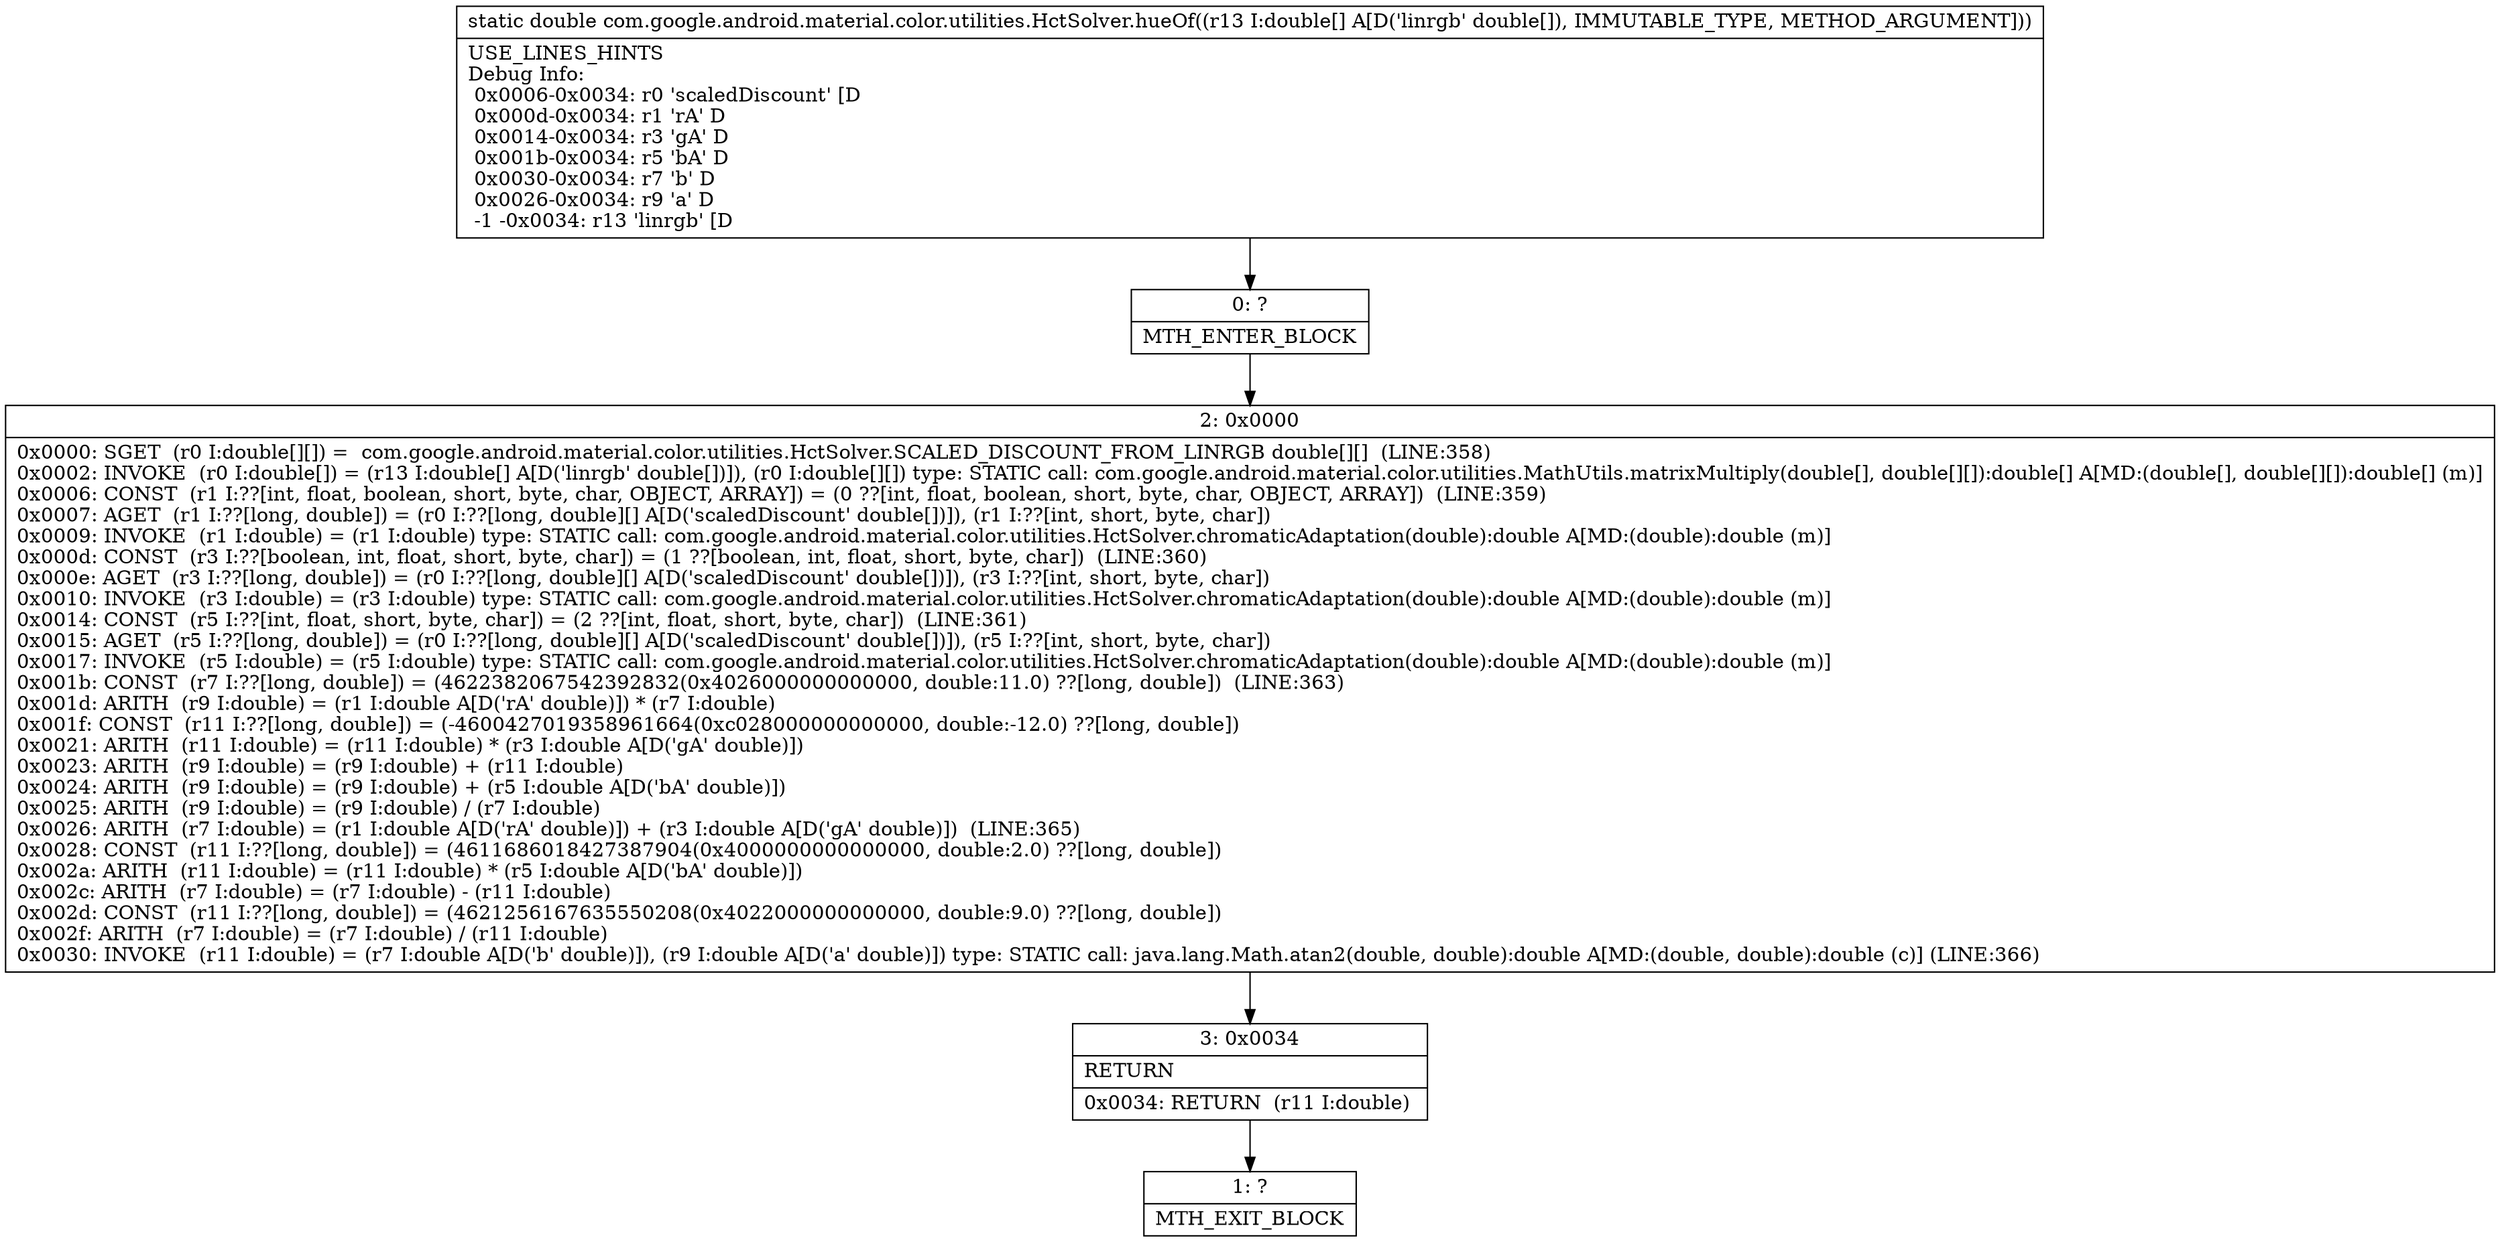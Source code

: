 digraph "CFG forcom.google.android.material.color.utilities.HctSolver.hueOf([D)D" {
Node_0 [shape=record,label="{0\:\ ?|MTH_ENTER_BLOCK\l}"];
Node_2 [shape=record,label="{2\:\ 0x0000|0x0000: SGET  (r0 I:double[][]) =  com.google.android.material.color.utilities.HctSolver.SCALED_DISCOUNT_FROM_LINRGB double[][]  (LINE:358)\l0x0002: INVOKE  (r0 I:double[]) = (r13 I:double[] A[D('linrgb' double[])]), (r0 I:double[][]) type: STATIC call: com.google.android.material.color.utilities.MathUtils.matrixMultiply(double[], double[][]):double[] A[MD:(double[], double[][]):double[] (m)]\l0x0006: CONST  (r1 I:??[int, float, boolean, short, byte, char, OBJECT, ARRAY]) = (0 ??[int, float, boolean, short, byte, char, OBJECT, ARRAY])  (LINE:359)\l0x0007: AGET  (r1 I:??[long, double]) = (r0 I:??[long, double][] A[D('scaledDiscount' double[])]), (r1 I:??[int, short, byte, char]) \l0x0009: INVOKE  (r1 I:double) = (r1 I:double) type: STATIC call: com.google.android.material.color.utilities.HctSolver.chromaticAdaptation(double):double A[MD:(double):double (m)]\l0x000d: CONST  (r3 I:??[boolean, int, float, short, byte, char]) = (1 ??[boolean, int, float, short, byte, char])  (LINE:360)\l0x000e: AGET  (r3 I:??[long, double]) = (r0 I:??[long, double][] A[D('scaledDiscount' double[])]), (r3 I:??[int, short, byte, char]) \l0x0010: INVOKE  (r3 I:double) = (r3 I:double) type: STATIC call: com.google.android.material.color.utilities.HctSolver.chromaticAdaptation(double):double A[MD:(double):double (m)]\l0x0014: CONST  (r5 I:??[int, float, short, byte, char]) = (2 ??[int, float, short, byte, char])  (LINE:361)\l0x0015: AGET  (r5 I:??[long, double]) = (r0 I:??[long, double][] A[D('scaledDiscount' double[])]), (r5 I:??[int, short, byte, char]) \l0x0017: INVOKE  (r5 I:double) = (r5 I:double) type: STATIC call: com.google.android.material.color.utilities.HctSolver.chromaticAdaptation(double):double A[MD:(double):double (m)]\l0x001b: CONST  (r7 I:??[long, double]) = (4622382067542392832(0x4026000000000000, double:11.0) ??[long, double])  (LINE:363)\l0x001d: ARITH  (r9 I:double) = (r1 I:double A[D('rA' double)]) * (r7 I:double) \l0x001f: CONST  (r11 I:??[long, double]) = (\-4600427019358961664(0xc028000000000000, double:\-12.0) ??[long, double]) \l0x0021: ARITH  (r11 I:double) = (r11 I:double) * (r3 I:double A[D('gA' double)]) \l0x0023: ARITH  (r9 I:double) = (r9 I:double) + (r11 I:double) \l0x0024: ARITH  (r9 I:double) = (r9 I:double) + (r5 I:double A[D('bA' double)]) \l0x0025: ARITH  (r9 I:double) = (r9 I:double) \/ (r7 I:double) \l0x0026: ARITH  (r7 I:double) = (r1 I:double A[D('rA' double)]) + (r3 I:double A[D('gA' double)])  (LINE:365)\l0x0028: CONST  (r11 I:??[long, double]) = (4611686018427387904(0x4000000000000000, double:2.0) ??[long, double]) \l0x002a: ARITH  (r11 I:double) = (r11 I:double) * (r5 I:double A[D('bA' double)]) \l0x002c: ARITH  (r7 I:double) = (r7 I:double) \- (r11 I:double) \l0x002d: CONST  (r11 I:??[long, double]) = (4621256167635550208(0x4022000000000000, double:9.0) ??[long, double]) \l0x002f: ARITH  (r7 I:double) = (r7 I:double) \/ (r11 I:double) \l0x0030: INVOKE  (r11 I:double) = (r7 I:double A[D('b' double)]), (r9 I:double A[D('a' double)]) type: STATIC call: java.lang.Math.atan2(double, double):double A[MD:(double, double):double (c)] (LINE:366)\l}"];
Node_3 [shape=record,label="{3\:\ 0x0034|RETURN\l|0x0034: RETURN  (r11 I:double) \l}"];
Node_1 [shape=record,label="{1\:\ ?|MTH_EXIT_BLOCK\l}"];
MethodNode[shape=record,label="{static double com.google.android.material.color.utilities.HctSolver.hueOf((r13 I:double[] A[D('linrgb' double[]), IMMUTABLE_TYPE, METHOD_ARGUMENT]))  | USE_LINES_HINTS\lDebug Info:\l  0x0006\-0x0034: r0 'scaledDiscount' [D\l  0x000d\-0x0034: r1 'rA' D\l  0x0014\-0x0034: r3 'gA' D\l  0x001b\-0x0034: r5 'bA' D\l  0x0030\-0x0034: r7 'b' D\l  0x0026\-0x0034: r9 'a' D\l  \-1 \-0x0034: r13 'linrgb' [D\l}"];
MethodNode -> Node_0;Node_0 -> Node_2;
Node_2 -> Node_3;
Node_3 -> Node_1;
}

